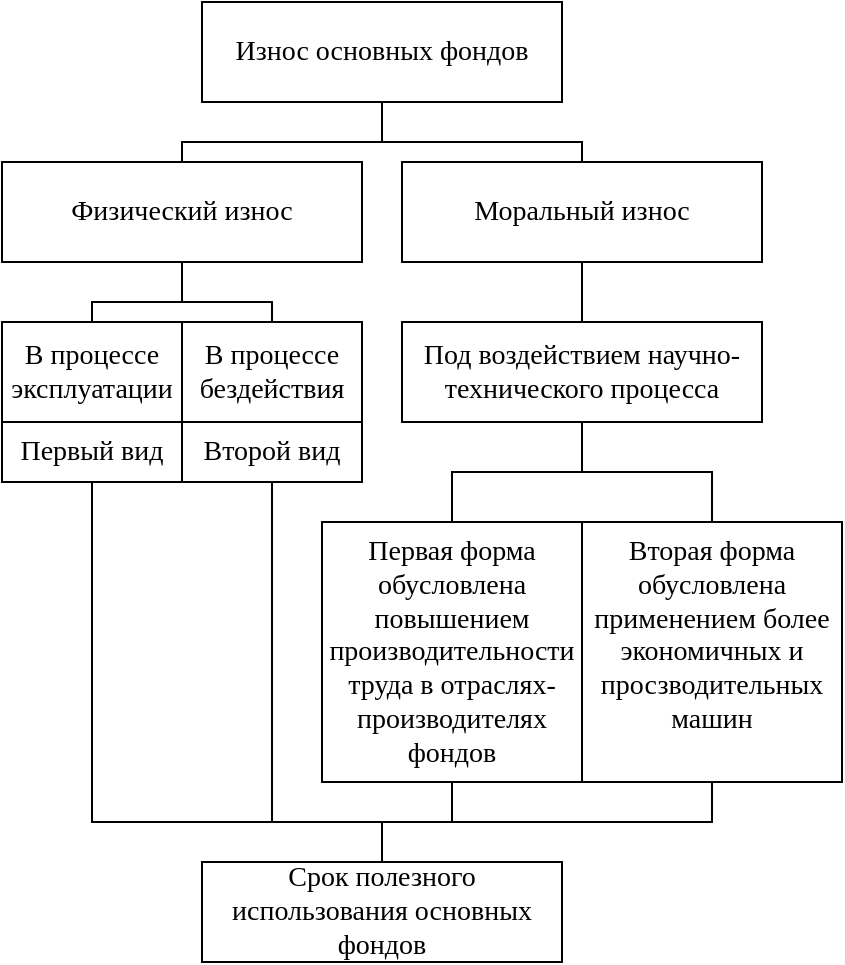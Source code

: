 <mxfile version="20.3.2" type="device" pages="2"><diagram id="6sRj46sDjgfPDZCPmQWR" name="Износ фондов"><mxGraphModel dx="1101" dy="479" grid="1" gridSize="10" guides="1" tooltips="1" connect="1" arrows="1" fold="1" page="1" pageScale="1" pageWidth="1169" pageHeight="827" math="0" shadow="0"><root><mxCell id="0"/><mxCell id="1" parent="0"/><mxCell id="VUqSWS_Wkj_RkL6n2d4m-2" style="edgeStyle=orthogonalEdgeStyle;rounded=0;orthogonalLoop=1;jettySize=auto;html=1;exitX=0.5;exitY=1;exitDx=0;exitDy=0;endArrow=none;endFill=0;" edge="1" parent="1" source="6hOdaSjz6onIIT0kmCDY-1" target="6hOdaSjz6onIIT0kmCDY-2"><mxGeometry relative="1" as="geometry"/></mxCell><mxCell id="VUqSWS_Wkj_RkL6n2d4m-3" style="edgeStyle=orthogonalEdgeStyle;shape=connector;rounded=0;orthogonalLoop=1;jettySize=auto;html=1;exitX=0.5;exitY=1;exitDx=0;exitDy=0;labelBackgroundColor=default;strokeColor=default;fontFamily=Helvetica;fontSize=11;fontColor=default;endArrow=none;endFill=0;" edge="1" parent="1" source="6hOdaSjz6onIIT0kmCDY-1" target="6hOdaSjz6onIIT0kmCDY-3"><mxGeometry relative="1" as="geometry"/></mxCell><mxCell id="6hOdaSjz6onIIT0kmCDY-1" value="Износ основных фондов" style="rounded=0;whiteSpace=wrap;html=1;fillColor=none;fontFamily=Times New Roman;fontSize=14;" vertex="1" parent="1"><mxGeometry x="340" y="40" width="180" height="50" as="geometry"/></mxCell><mxCell id="VUqSWS_Wkj_RkL6n2d4m-4" style="edgeStyle=orthogonalEdgeStyle;shape=connector;rounded=0;orthogonalLoop=1;jettySize=auto;html=1;exitX=0.5;exitY=1;exitDx=0;exitDy=0;entryX=0.5;entryY=0;entryDx=0;entryDy=0;labelBackgroundColor=default;strokeColor=default;fontFamily=Helvetica;fontSize=11;fontColor=default;endArrow=none;endFill=0;" edge="1" parent="1" source="6hOdaSjz6onIIT0kmCDY-2" target="6hOdaSjz6onIIT0kmCDY-4"><mxGeometry relative="1" as="geometry"/></mxCell><mxCell id="VUqSWS_Wkj_RkL6n2d4m-5" style="edgeStyle=orthogonalEdgeStyle;shape=connector;rounded=0;orthogonalLoop=1;jettySize=auto;html=1;exitX=0.5;exitY=1;exitDx=0;exitDy=0;entryX=0.5;entryY=0;entryDx=0;entryDy=0;labelBackgroundColor=default;strokeColor=default;fontFamily=Helvetica;fontSize=11;fontColor=default;endArrow=none;endFill=0;" edge="1" parent="1" source="6hOdaSjz6onIIT0kmCDY-2" target="6hOdaSjz6onIIT0kmCDY-5"><mxGeometry relative="1" as="geometry"/></mxCell><mxCell id="6hOdaSjz6onIIT0kmCDY-2" value="Физический износ" style="rounded=0;whiteSpace=wrap;html=1;fillColor=none;fontFamily=Times New Roman;fontSize=14;" vertex="1" parent="1"><mxGeometry x="240" y="120" width="180" height="50" as="geometry"/></mxCell><mxCell id="VUqSWS_Wkj_RkL6n2d4m-6" style="edgeStyle=orthogonalEdgeStyle;shape=connector;rounded=0;orthogonalLoop=1;jettySize=auto;html=1;exitX=0.5;exitY=1;exitDx=0;exitDy=0;labelBackgroundColor=default;strokeColor=default;fontFamily=Helvetica;fontSize=11;fontColor=default;endArrow=none;endFill=0;" edge="1" parent="1" source="6hOdaSjz6onIIT0kmCDY-3" target="6hOdaSjz6onIIT0kmCDY-8"><mxGeometry relative="1" as="geometry"/></mxCell><mxCell id="6hOdaSjz6onIIT0kmCDY-3" value="Моральный износ" style="rounded=0;whiteSpace=wrap;html=1;fillColor=none;fontFamily=Times New Roman;fontSize=14;" vertex="1" parent="1"><mxGeometry x="440" y="120" width="180" height="50" as="geometry"/></mxCell><mxCell id="6hOdaSjz6onIIT0kmCDY-4" value="В процессе эксплуатации" style="rounded=0;whiteSpace=wrap;html=1;fillColor=none;fontFamily=Times New Roman;fontSize=14;" vertex="1" parent="1"><mxGeometry x="240" y="200" width="90" height="50" as="geometry"/></mxCell><mxCell id="6hOdaSjz6onIIT0kmCDY-5" value="В процессе бездействия" style="rounded=0;whiteSpace=wrap;html=1;fillColor=none;fontFamily=Times New Roman;fontSize=14;" vertex="1" parent="1"><mxGeometry x="330" y="200" width="90" height="50" as="geometry"/></mxCell><mxCell id="VUqSWS_Wkj_RkL6n2d4m-10" style="edgeStyle=orthogonalEdgeStyle;shape=connector;rounded=0;orthogonalLoop=1;jettySize=auto;html=1;exitX=0.5;exitY=1;exitDx=0;exitDy=0;labelBackgroundColor=default;strokeColor=default;fontFamily=Helvetica;fontSize=11;fontColor=default;endArrow=none;endFill=0;" edge="1" parent="1" source="6hOdaSjz6onIIT0kmCDY-6" target="VUqSWS_Wkj_RkL6n2d4m-1"><mxGeometry relative="1" as="geometry"><Array as="points"><mxPoint x="285" y="450"/><mxPoint x="430" y="450"/></Array></mxGeometry></mxCell><mxCell id="6hOdaSjz6onIIT0kmCDY-6" value="Первый вид" style="rounded=0;whiteSpace=wrap;html=1;fillColor=none;fontFamily=Times New Roman;fontSize=14;" vertex="1" parent="1"><mxGeometry x="240" y="250" width="90" height="30" as="geometry"/></mxCell><mxCell id="VUqSWS_Wkj_RkL6n2d4m-11" style="edgeStyle=orthogonalEdgeStyle;shape=connector;rounded=0;orthogonalLoop=1;jettySize=auto;html=1;exitX=0.5;exitY=1;exitDx=0;exitDy=0;entryX=0.5;entryY=0;entryDx=0;entryDy=0;labelBackgroundColor=default;strokeColor=default;fontFamily=Helvetica;fontSize=11;fontColor=default;endArrow=none;endFill=0;" edge="1" parent="1" source="6hOdaSjz6onIIT0kmCDY-7" target="VUqSWS_Wkj_RkL6n2d4m-1"><mxGeometry relative="1" as="geometry"><Array as="points"><mxPoint x="375" y="450"/><mxPoint x="430" y="450"/></Array></mxGeometry></mxCell><mxCell id="6hOdaSjz6onIIT0kmCDY-7" value="Второй вид" style="rounded=0;whiteSpace=wrap;html=1;fillColor=none;fontFamily=Times New Roman;fontSize=14;" vertex="1" parent="1"><mxGeometry x="330" y="250" width="90" height="30" as="geometry"/></mxCell><mxCell id="VUqSWS_Wkj_RkL6n2d4m-7" style="edgeStyle=orthogonalEdgeStyle;shape=connector;rounded=0;orthogonalLoop=1;jettySize=auto;html=1;exitX=0.5;exitY=1;exitDx=0;exitDy=0;labelBackgroundColor=default;strokeColor=default;fontFamily=Helvetica;fontSize=11;fontColor=default;endArrow=none;endFill=0;" edge="1" parent="1" source="6hOdaSjz6onIIT0kmCDY-8" target="6hOdaSjz6onIIT0kmCDY-9"><mxGeometry relative="1" as="geometry"/></mxCell><mxCell id="VUqSWS_Wkj_RkL6n2d4m-8" style="edgeStyle=orthogonalEdgeStyle;shape=connector;rounded=0;orthogonalLoop=1;jettySize=auto;html=1;exitX=0.5;exitY=1;exitDx=0;exitDy=0;labelBackgroundColor=default;strokeColor=default;fontFamily=Helvetica;fontSize=11;fontColor=default;endArrow=none;endFill=0;" edge="1" parent="1" source="6hOdaSjz6onIIT0kmCDY-8" target="6hOdaSjz6onIIT0kmCDY-10"><mxGeometry relative="1" as="geometry"/></mxCell><mxCell id="6hOdaSjz6onIIT0kmCDY-8" value="Под воздействием научно-технического процесса" style="rounded=0;whiteSpace=wrap;html=1;fillColor=none;fontFamily=Times New Roman;fontSize=14;" vertex="1" parent="1"><mxGeometry x="440" y="200" width="180" height="50" as="geometry"/></mxCell><mxCell id="VUqSWS_Wkj_RkL6n2d4m-12" style="edgeStyle=orthogonalEdgeStyle;shape=connector;rounded=0;orthogonalLoop=1;jettySize=auto;html=1;exitX=0.5;exitY=1;exitDx=0;exitDy=0;entryX=0.5;entryY=0;entryDx=0;entryDy=0;labelBackgroundColor=default;strokeColor=default;fontFamily=Helvetica;fontSize=11;fontColor=default;endArrow=none;endFill=0;" edge="1" parent="1" source="6hOdaSjz6onIIT0kmCDY-9" target="VUqSWS_Wkj_RkL6n2d4m-1"><mxGeometry relative="1" as="geometry"/></mxCell><mxCell id="6hOdaSjz6onIIT0kmCDY-9" value="Первая форма&lt;br&gt;обусловлена повышением производительности труда в отраслях-производителях фондов" style="rounded=0;whiteSpace=wrap;html=1;fillColor=none;fontFamily=Times New Roman;fontSize=14;verticalAlign=top;" vertex="1" parent="1"><mxGeometry x="400" y="300" width="130" height="130" as="geometry"/></mxCell><mxCell id="VUqSWS_Wkj_RkL6n2d4m-13" style="edgeStyle=orthogonalEdgeStyle;shape=connector;rounded=0;orthogonalLoop=1;jettySize=auto;html=1;exitX=0.5;exitY=1;exitDx=0;exitDy=0;entryX=0.5;entryY=0;entryDx=0;entryDy=0;labelBackgroundColor=default;strokeColor=default;fontFamily=Helvetica;fontSize=11;fontColor=default;endArrow=none;endFill=0;" edge="1" parent="1" source="6hOdaSjz6onIIT0kmCDY-10" target="VUqSWS_Wkj_RkL6n2d4m-1"><mxGeometry relative="1" as="geometry"/></mxCell><mxCell id="6hOdaSjz6onIIT0kmCDY-10" value="Вторая форма&lt;br&gt;обусловлена применением более экономичных и просзводительных машин" style="rounded=0;whiteSpace=wrap;html=1;fillColor=none;fontFamily=Times New Roman;fontSize=14;verticalAlign=top;" vertex="1" parent="1"><mxGeometry x="530" y="300" width="130" height="130" as="geometry"/></mxCell><mxCell id="VUqSWS_Wkj_RkL6n2d4m-1" value="Срок полезного использования основных фондов" style="rounded=0;whiteSpace=wrap;html=1;fillColor=none;fontFamily=Times New Roman;fontSize=14;" vertex="1" parent="1"><mxGeometry x="340" y="470" width="180" height="50" as="geometry"/></mxCell></root></mxGraphModel></diagram><diagram id="W7todmOQwa996XjuzUCa" name="Страница 2"><mxGraphModel dx="335" dy="402" grid="1" gridSize="10" guides="1" tooltips="1" connect="1" arrows="1" fold="1" page="1" pageScale="1" pageWidth="1169" pageHeight="827" math="0" shadow="0"><root><mxCell id="0"/><mxCell id="1" parent="0"/></root></mxGraphModel></diagram></mxfile>
